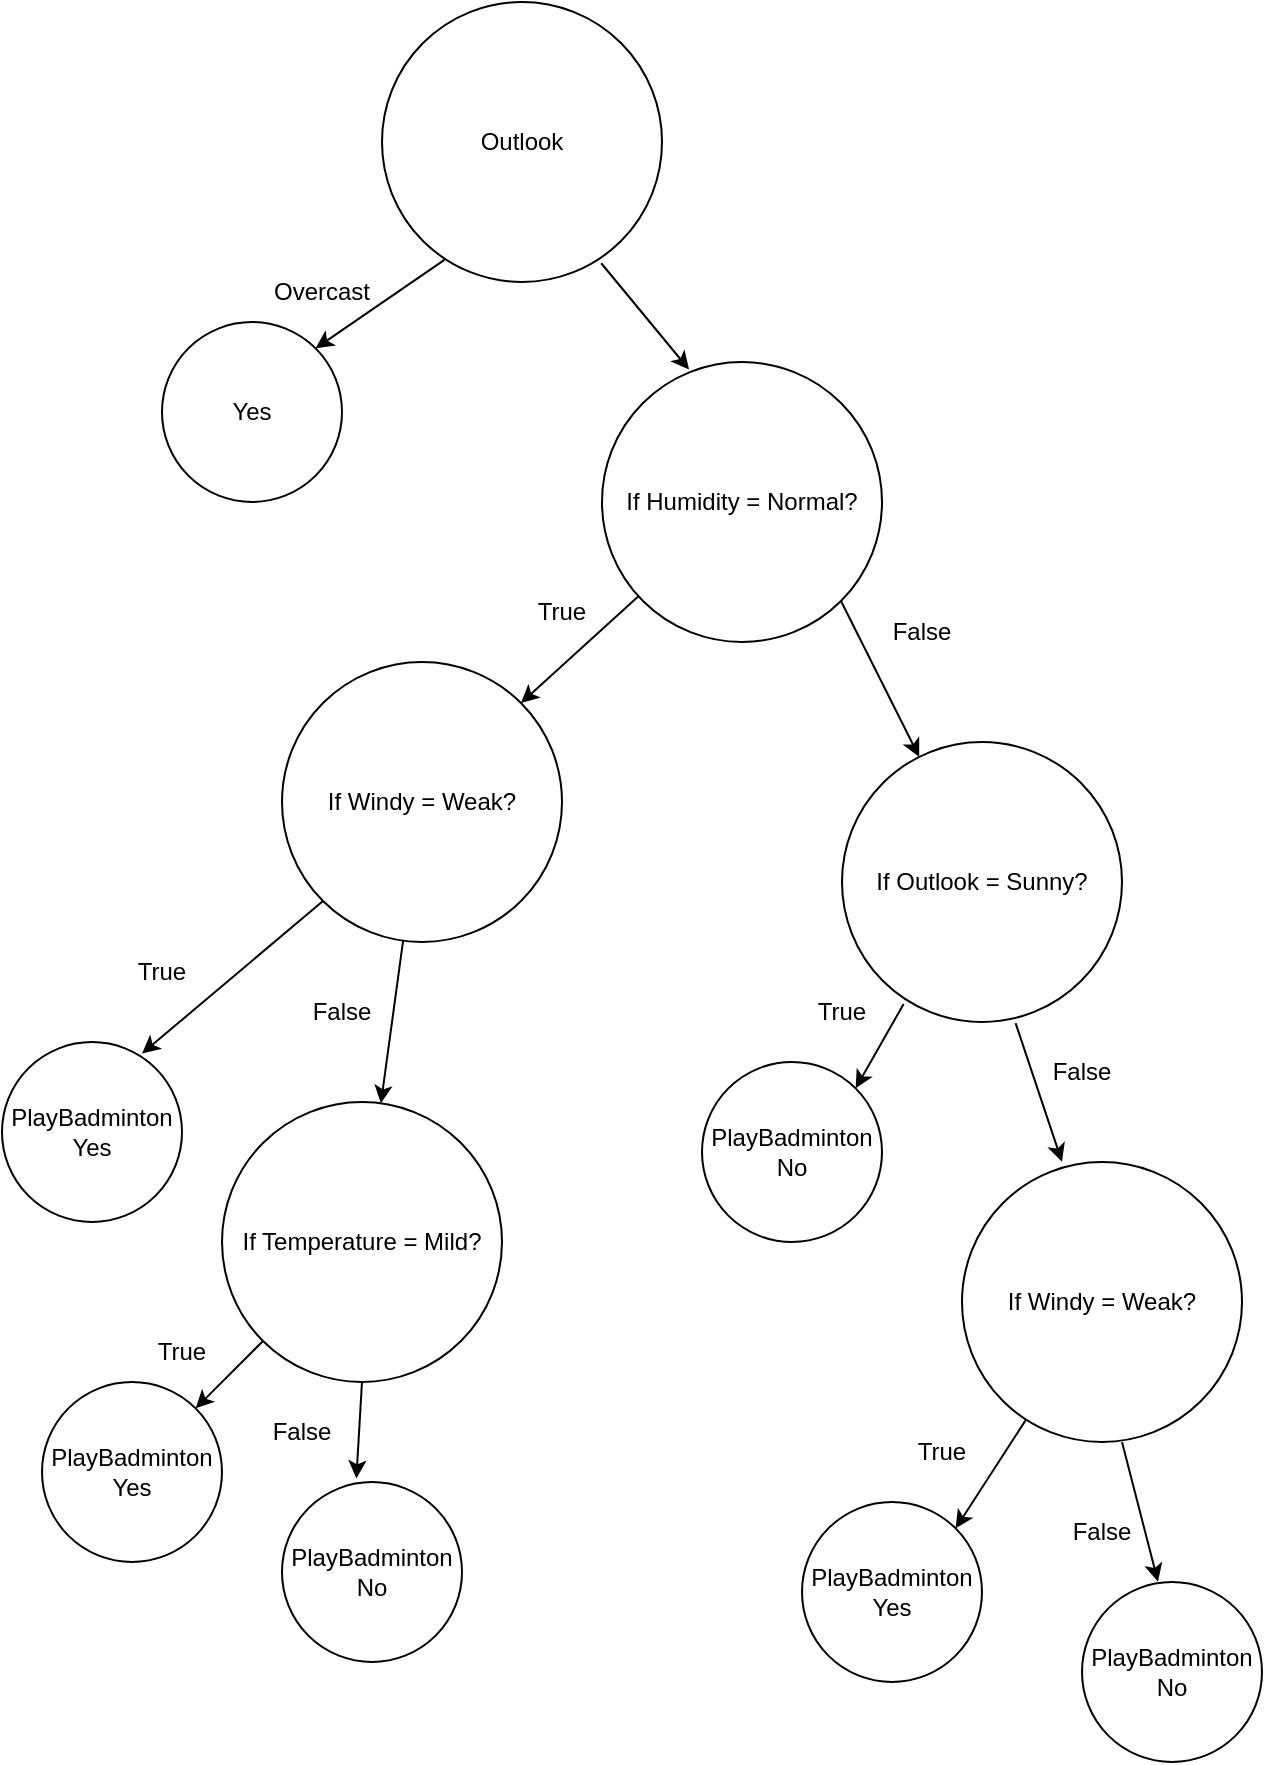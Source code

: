 <mxfile version="21.1.8" type="github">
  <diagram id="C5RBs43oDa-KdzZeNtuy" name="Page-1">
    <mxGraphModel dx="1050" dy="577" grid="1" gridSize="10" guides="1" tooltips="1" connect="1" arrows="1" fold="1" page="1" pageScale="1" pageWidth="827" pageHeight="1169" math="0" shadow="0">
      <root>
        <mxCell id="WIyWlLk6GJQsqaUBKTNV-0" />
        <mxCell id="WIyWlLk6GJQsqaUBKTNV-1" parent="WIyWlLk6GJQsqaUBKTNV-0" />
        <mxCell id="pQejEB6cQ_xvsdO-xQY7-11" value="Outlook" style="ellipse;whiteSpace=wrap;html=1;aspect=fixed;" vertex="1" parent="WIyWlLk6GJQsqaUBKTNV-1">
          <mxGeometry x="350" y="40" width="140" height="140" as="geometry" />
        </mxCell>
        <mxCell id="pQejEB6cQ_xvsdO-xQY7-12" value="Yes" style="ellipse;whiteSpace=wrap;html=1;aspect=fixed;" vertex="1" parent="WIyWlLk6GJQsqaUBKTNV-1">
          <mxGeometry x="240" y="200" width="90" height="90" as="geometry" />
        </mxCell>
        <mxCell id="pQejEB6cQ_xvsdO-xQY7-13" value="" style="endArrow=classic;html=1;rounded=0;entryX=1;entryY=0;entryDx=0;entryDy=0;exitX=0.223;exitY=0.921;exitDx=0;exitDy=0;exitPerimeter=0;" edge="1" parent="WIyWlLk6GJQsqaUBKTNV-1" source="pQejEB6cQ_xvsdO-xQY7-11" target="pQejEB6cQ_xvsdO-xQY7-12">
          <mxGeometry width="50" height="50" relative="1" as="geometry">
            <mxPoint x="390" y="310" as="sourcePoint" />
            <mxPoint x="440" y="260" as="targetPoint" />
          </mxGeometry>
        </mxCell>
        <mxCell id="pQejEB6cQ_xvsdO-xQY7-14" value="Overcast" style="text;strokeColor=none;align=center;fillColor=none;html=1;verticalAlign=middle;whiteSpace=wrap;rounded=0;" vertex="1" parent="WIyWlLk6GJQsqaUBKTNV-1">
          <mxGeometry x="280" y="170" width="80" height="30" as="geometry" />
        </mxCell>
        <mxCell id="pQejEB6cQ_xvsdO-xQY7-15" value="If Humidity = Normal?" style="ellipse;whiteSpace=wrap;html=1;aspect=fixed;" vertex="1" parent="WIyWlLk6GJQsqaUBKTNV-1">
          <mxGeometry x="460" y="220" width="140" height="140" as="geometry" />
        </mxCell>
        <mxCell id="pQejEB6cQ_xvsdO-xQY7-16" value="" style="endArrow=classic;html=1;rounded=0;entryX=0.311;entryY=0.027;entryDx=0;entryDy=0;entryPerimeter=0;exitX=0.783;exitY=0.933;exitDx=0;exitDy=0;exitPerimeter=0;" edge="1" parent="WIyWlLk6GJQsqaUBKTNV-1" source="pQejEB6cQ_xvsdO-xQY7-11" target="pQejEB6cQ_xvsdO-xQY7-15">
          <mxGeometry width="50" height="50" relative="1" as="geometry">
            <mxPoint x="390" y="310" as="sourcePoint" />
            <mxPoint x="440" y="260" as="targetPoint" />
          </mxGeometry>
        </mxCell>
        <mxCell id="pQejEB6cQ_xvsdO-xQY7-19" value="If Windy = Weak?" style="ellipse;whiteSpace=wrap;html=1;aspect=fixed;" vertex="1" parent="WIyWlLk6GJQsqaUBKTNV-1">
          <mxGeometry x="300" y="370" width="140" height="140" as="geometry" />
        </mxCell>
        <mxCell id="pQejEB6cQ_xvsdO-xQY7-20" value="" style="endArrow=classic;html=1;rounded=0;entryX=1;entryY=0;entryDx=0;entryDy=0;" edge="1" parent="WIyWlLk6GJQsqaUBKTNV-1" source="pQejEB6cQ_xvsdO-xQY7-15" target="pQejEB6cQ_xvsdO-xQY7-19">
          <mxGeometry width="50" height="50" relative="1" as="geometry">
            <mxPoint x="390" y="400" as="sourcePoint" />
            <mxPoint x="400" y="420" as="targetPoint" />
          </mxGeometry>
        </mxCell>
        <mxCell id="pQejEB6cQ_xvsdO-xQY7-21" value="True" style="text;strokeColor=none;align=center;fillColor=none;html=1;verticalAlign=middle;whiteSpace=wrap;rounded=0;" vertex="1" parent="WIyWlLk6GJQsqaUBKTNV-1">
          <mxGeometry x="400" y="330" width="80" height="30" as="geometry" />
        </mxCell>
        <mxCell id="pQejEB6cQ_xvsdO-xQY7-22" value="PlayBadminton&lt;br&gt;Yes" style="ellipse;whiteSpace=wrap;html=1;aspect=fixed;" vertex="1" parent="WIyWlLk6GJQsqaUBKTNV-1">
          <mxGeometry x="160" y="560" width="90" height="90" as="geometry" />
        </mxCell>
        <mxCell id="pQejEB6cQ_xvsdO-xQY7-23" value="" style="endArrow=classic;html=1;rounded=0;entryX=0.778;entryY=0.064;entryDx=0;entryDy=0;entryPerimeter=0;exitX=0;exitY=1;exitDx=0;exitDy=0;" edge="1" parent="WIyWlLk6GJQsqaUBKTNV-1" source="pQejEB6cQ_xvsdO-xQY7-19" target="pQejEB6cQ_xvsdO-xQY7-22">
          <mxGeometry width="50" height="50" relative="1" as="geometry">
            <mxPoint x="300" y="500" as="sourcePoint" />
            <mxPoint x="440" y="480" as="targetPoint" />
          </mxGeometry>
        </mxCell>
        <mxCell id="pQejEB6cQ_xvsdO-xQY7-24" value="True" style="text;strokeColor=none;align=center;fillColor=none;html=1;verticalAlign=middle;whiteSpace=wrap;rounded=0;" vertex="1" parent="WIyWlLk6GJQsqaUBKTNV-1">
          <mxGeometry x="200" y="510" width="80" height="30" as="geometry" />
        </mxCell>
        <mxCell id="pQejEB6cQ_xvsdO-xQY7-25" value="If Temperature = Mild?" style="ellipse;whiteSpace=wrap;html=1;aspect=fixed;" vertex="1" parent="WIyWlLk6GJQsqaUBKTNV-1">
          <mxGeometry x="270" y="590" width="140" height="140" as="geometry" />
        </mxCell>
        <mxCell id="pQejEB6cQ_xvsdO-xQY7-26" value="" style="endArrow=classic;html=1;rounded=0;" edge="1" parent="WIyWlLk6GJQsqaUBKTNV-1" source="pQejEB6cQ_xvsdO-xQY7-19" target="pQejEB6cQ_xvsdO-xQY7-25">
          <mxGeometry width="50" height="50" relative="1" as="geometry">
            <mxPoint x="350" y="520" as="sourcePoint" />
            <mxPoint x="440" y="680" as="targetPoint" />
          </mxGeometry>
        </mxCell>
        <mxCell id="pQejEB6cQ_xvsdO-xQY7-27" value="False" style="text;strokeColor=none;align=center;fillColor=none;html=1;verticalAlign=middle;whiteSpace=wrap;rounded=0;" vertex="1" parent="WIyWlLk6GJQsqaUBKTNV-1">
          <mxGeometry x="290" y="530" width="80" height="30" as="geometry" />
        </mxCell>
        <mxCell id="pQejEB6cQ_xvsdO-xQY7-28" value="PlayBadminton&lt;br&gt;Yes" style="ellipse;whiteSpace=wrap;html=1;aspect=fixed;" vertex="1" parent="WIyWlLk6GJQsqaUBKTNV-1">
          <mxGeometry x="180" y="730" width="90" height="90" as="geometry" />
        </mxCell>
        <mxCell id="pQejEB6cQ_xvsdO-xQY7-29" value="PlayBadminton&lt;br&gt;No" style="ellipse;whiteSpace=wrap;html=1;aspect=fixed;" vertex="1" parent="WIyWlLk6GJQsqaUBKTNV-1">
          <mxGeometry x="300" y="780" width="90" height="90" as="geometry" />
        </mxCell>
        <mxCell id="pQejEB6cQ_xvsdO-xQY7-30" value="" style="endArrow=classic;html=1;rounded=0;exitX=0;exitY=1;exitDx=0;exitDy=0;entryX=1;entryY=0;entryDx=0;entryDy=0;" edge="1" parent="WIyWlLk6GJQsqaUBKTNV-1" source="pQejEB6cQ_xvsdO-xQY7-25" target="pQejEB6cQ_xvsdO-xQY7-28">
          <mxGeometry width="50" height="50" relative="1" as="geometry">
            <mxPoint x="390" y="690" as="sourcePoint" />
            <mxPoint x="440" y="640" as="targetPoint" />
          </mxGeometry>
        </mxCell>
        <mxCell id="pQejEB6cQ_xvsdO-xQY7-31" value="" style="endArrow=classic;html=1;rounded=0;exitX=0.5;exitY=1;exitDx=0;exitDy=0;entryX=0.413;entryY=-0.02;entryDx=0;entryDy=0;entryPerimeter=0;" edge="1" parent="WIyWlLk6GJQsqaUBKTNV-1" source="pQejEB6cQ_xvsdO-xQY7-25" target="pQejEB6cQ_xvsdO-xQY7-29">
          <mxGeometry width="50" height="50" relative="1" as="geometry">
            <mxPoint x="390" y="690" as="sourcePoint" />
            <mxPoint x="440" y="640" as="targetPoint" />
          </mxGeometry>
        </mxCell>
        <mxCell id="pQejEB6cQ_xvsdO-xQY7-32" value="True" style="text;strokeColor=none;align=center;fillColor=none;html=1;verticalAlign=middle;whiteSpace=wrap;rounded=0;" vertex="1" parent="WIyWlLk6GJQsqaUBKTNV-1">
          <mxGeometry x="210" y="700" width="80" height="30" as="geometry" />
        </mxCell>
        <mxCell id="pQejEB6cQ_xvsdO-xQY7-34" value="False" style="text;strokeColor=none;align=center;fillColor=none;html=1;verticalAlign=middle;whiteSpace=wrap;rounded=0;" vertex="1" parent="WIyWlLk6GJQsqaUBKTNV-1">
          <mxGeometry x="270" y="740" width="80" height="30" as="geometry" />
        </mxCell>
        <mxCell id="pQejEB6cQ_xvsdO-xQY7-35" value="If Outlook = Sunny?" style="ellipse;whiteSpace=wrap;html=1;aspect=fixed;" vertex="1" parent="WIyWlLk6GJQsqaUBKTNV-1">
          <mxGeometry x="580" y="410" width="140" height="140" as="geometry" />
        </mxCell>
        <mxCell id="pQejEB6cQ_xvsdO-xQY7-36" value="" style="endArrow=classic;html=1;rounded=0;exitX=1;exitY=1;exitDx=0;exitDy=0;" edge="1" parent="WIyWlLk6GJQsqaUBKTNV-1" source="pQejEB6cQ_xvsdO-xQY7-15" target="pQejEB6cQ_xvsdO-xQY7-35">
          <mxGeometry width="50" height="50" relative="1" as="geometry">
            <mxPoint x="560" y="330" as="sourcePoint" />
            <mxPoint x="440" y="340" as="targetPoint" />
          </mxGeometry>
        </mxCell>
        <mxCell id="pQejEB6cQ_xvsdO-xQY7-37" value="False" style="text;strokeColor=none;align=center;fillColor=none;html=1;verticalAlign=middle;whiteSpace=wrap;rounded=0;" vertex="1" parent="WIyWlLk6GJQsqaUBKTNV-1">
          <mxGeometry x="580" y="340" width="80" height="30" as="geometry" />
        </mxCell>
        <mxCell id="pQejEB6cQ_xvsdO-xQY7-38" value="PlayBadminton&lt;br&gt;No" style="ellipse;whiteSpace=wrap;html=1;aspect=fixed;" vertex="1" parent="WIyWlLk6GJQsqaUBKTNV-1">
          <mxGeometry x="510" y="570" width="90" height="90" as="geometry" />
        </mxCell>
        <mxCell id="pQejEB6cQ_xvsdO-xQY7-39" value="" style="endArrow=classic;html=1;rounded=0;entryX=1;entryY=0;entryDx=0;entryDy=0;exitX=0.22;exitY=0.936;exitDx=0;exitDy=0;exitPerimeter=0;" edge="1" parent="WIyWlLk6GJQsqaUBKTNV-1" source="pQejEB6cQ_xvsdO-xQY7-35" target="pQejEB6cQ_xvsdO-xQY7-38">
          <mxGeometry width="50" height="50" relative="1" as="geometry">
            <mxPoint x="390" y="690" as="sourcePoint" />
            <mxPoint x="440" y="640" as="targetPoint" />
          </mxGeometry>
        </mxCell>
        <mxCell id="pQejEB6cQ_xvsdO-xQY7-40" value="True" style="text;strokeColor=none;align=center;fillColor=none;html=1;verticalAlign=middle;whiteSpace=wrap;rounded=0;" vertex="1" parent="WIyWlLk6GJQsqaUBKTNV-1">
          <mxGeometry x="540" y="530" width="80" height="30" as="geometry" />
        </mxCell>
        <mxCell id="pQejEB6cQ_xvsdO-xQY7-41" value="If Windy = Weak?" style="ellipse;whiteSpace=wrap;html=1;aspect=fixed;" vertex="1" parent="WIyWlLk6GJQsqaUBKTNV-1">
          <mxGeometry x="640" y="620" width="140" height="140" as="geometry" />
        </mxCell>
        <mxCell id="pQejEB6cQ_xvsdO-xQY7-42" value="" style="endArrow=classic;html=1;rounded=0;entryX=0.357;entryY=-0.001;entryDx=0;entryDy=0;entryPerimeter=0;exitX=0.62;exitY=1.004;exitDx=0;exitDy=0;exitPerimeter=0;" edge="1" parent="WIyWlLk6GJQsqaUBKTNV-1" source="pQejEB6cQ_xvsdO-xQY7-35" target="pQejEB6cQ_xvsdO-xQY7-41">
          <mxGeometry width="50" height="50" relative="1" as="geometry">
            <mxPoint x="390" y="690" as="sourcePoint" />
            <mxPoint x="440" y="640" as="targetPoint" />
          </mxGeometry>
        </mxCell>
        <mxCell id="pQejEB6cQ_xvsdO-xQY7-43" value="False" style="text;strokeColor=none;align=center;fillColor=none;html=1;verticalAlign=middle;whiteSpace=wrap;rounded=0;" vertex="1" parent="WIyWlLk6GJQsqaUBKTNV-1">
          <mxGeometry x="660" y="560" width="80" height="30" as="geometry" />
        </mxCell>
        <mxCell id="pQejEB6cQ_xvsdO-xQY7-44" value="PlayBadminton&lt;br&gt;Yes" style="ellipse;whiteSpace=wrap;html=1;aspect=fixed;" vertex="1" parent="WIyWlLk6GJQsqaUBKTNV-1">
          <mxGeometry x="560" y="790" width="90" height="90" as="geometry" />
        </mxCell>
        <mxCell id="pQejEB6cQ_xvsdO-xQY7-45" value="PlayBadminton&lt;br&gt;No" style="ellipse;whiteSpace=wrap;html=1;aspect=fixed;" vertex="1" parent="WIyWlLk6GJQsqaUBKTNV-1">
          <mxGeometry x="700" y="830" width="90" height="90" as="geometry" />
        </mxCell>
        <mxCell id="pQejEB6cQ_xvsdO-xQY7-46" value="True" style="text;strokeColor=none;align=center;fillColor=none;html=1;verticalAlign=middle;whiteSpace=wrap;rounded=0;" vertex="1" parent="WIyWlLk6GJQsqaUBKTNV-1">
          <mxGeometry x="590" y="750" width="80" height="30" as="geometry" />
        </mxCell>
        <mxCell id="pQejEB6cQ_xvsdO-xQY7-47" value="False" style="text;strokeColor=none;align=center;fillColor=none;html=1;verticalAlign=middle;whiteSpace=wrap;rounded=0;" vertex="1" parent="WIyWlLk6GJQsqaUBKTNV-1">
          <mxGeometry x="670" y="790" width="80" height="30" as="geometry" />
        </mxCell>
        <mxCell id="pQejEB6cQ_xvsdO-xQY7-48" value="" style="endArrow=classic;html=1;rounded=0;entryX=1;entryY=0;entryDx=0;entryDy=0;" edge="1" parent="WIyWlLk6GJQsqaUBKTNV-1" source="pQejEB6cQ_xvsdO-xQY7-41" target="pQejEB6cQ_xvsdO-xQY7-44">
          <mxGeometry width="50" height="50" relative="1" as="geometry">
            <mxPoint x="390" y="690" as="sourcePoint" />
            <mxPoint x="440" y="640" as="targetPoint" />
          </mxGeometry>
        </mxCell>
        <mxCell id="pQejEB6cQ_xvsdO-xQY7-49" value="" style="endArrow=classic;html=1;rounded=0;entryX=0.422;entryY=-0.002;entryDx=0;entryDy=0;entryPerimeter=0;" edge="1" parent="WIyWlLk6GJQsqaUBKTNV-1" target="pQejEB6cQ_xvsdO-xQY7-45">
          <mxGeometry width="50" height="50" relative="1" as="geometry">
            <mxPoint x="720" y="760" as="sourcePoint" />
            <mxPoint x="440" y="640" as="targetPoint" />
          </mxGeometry>
        </mxCell>
      </root>
    </mxGraphModel>
  </diagram>
</mxfile>
